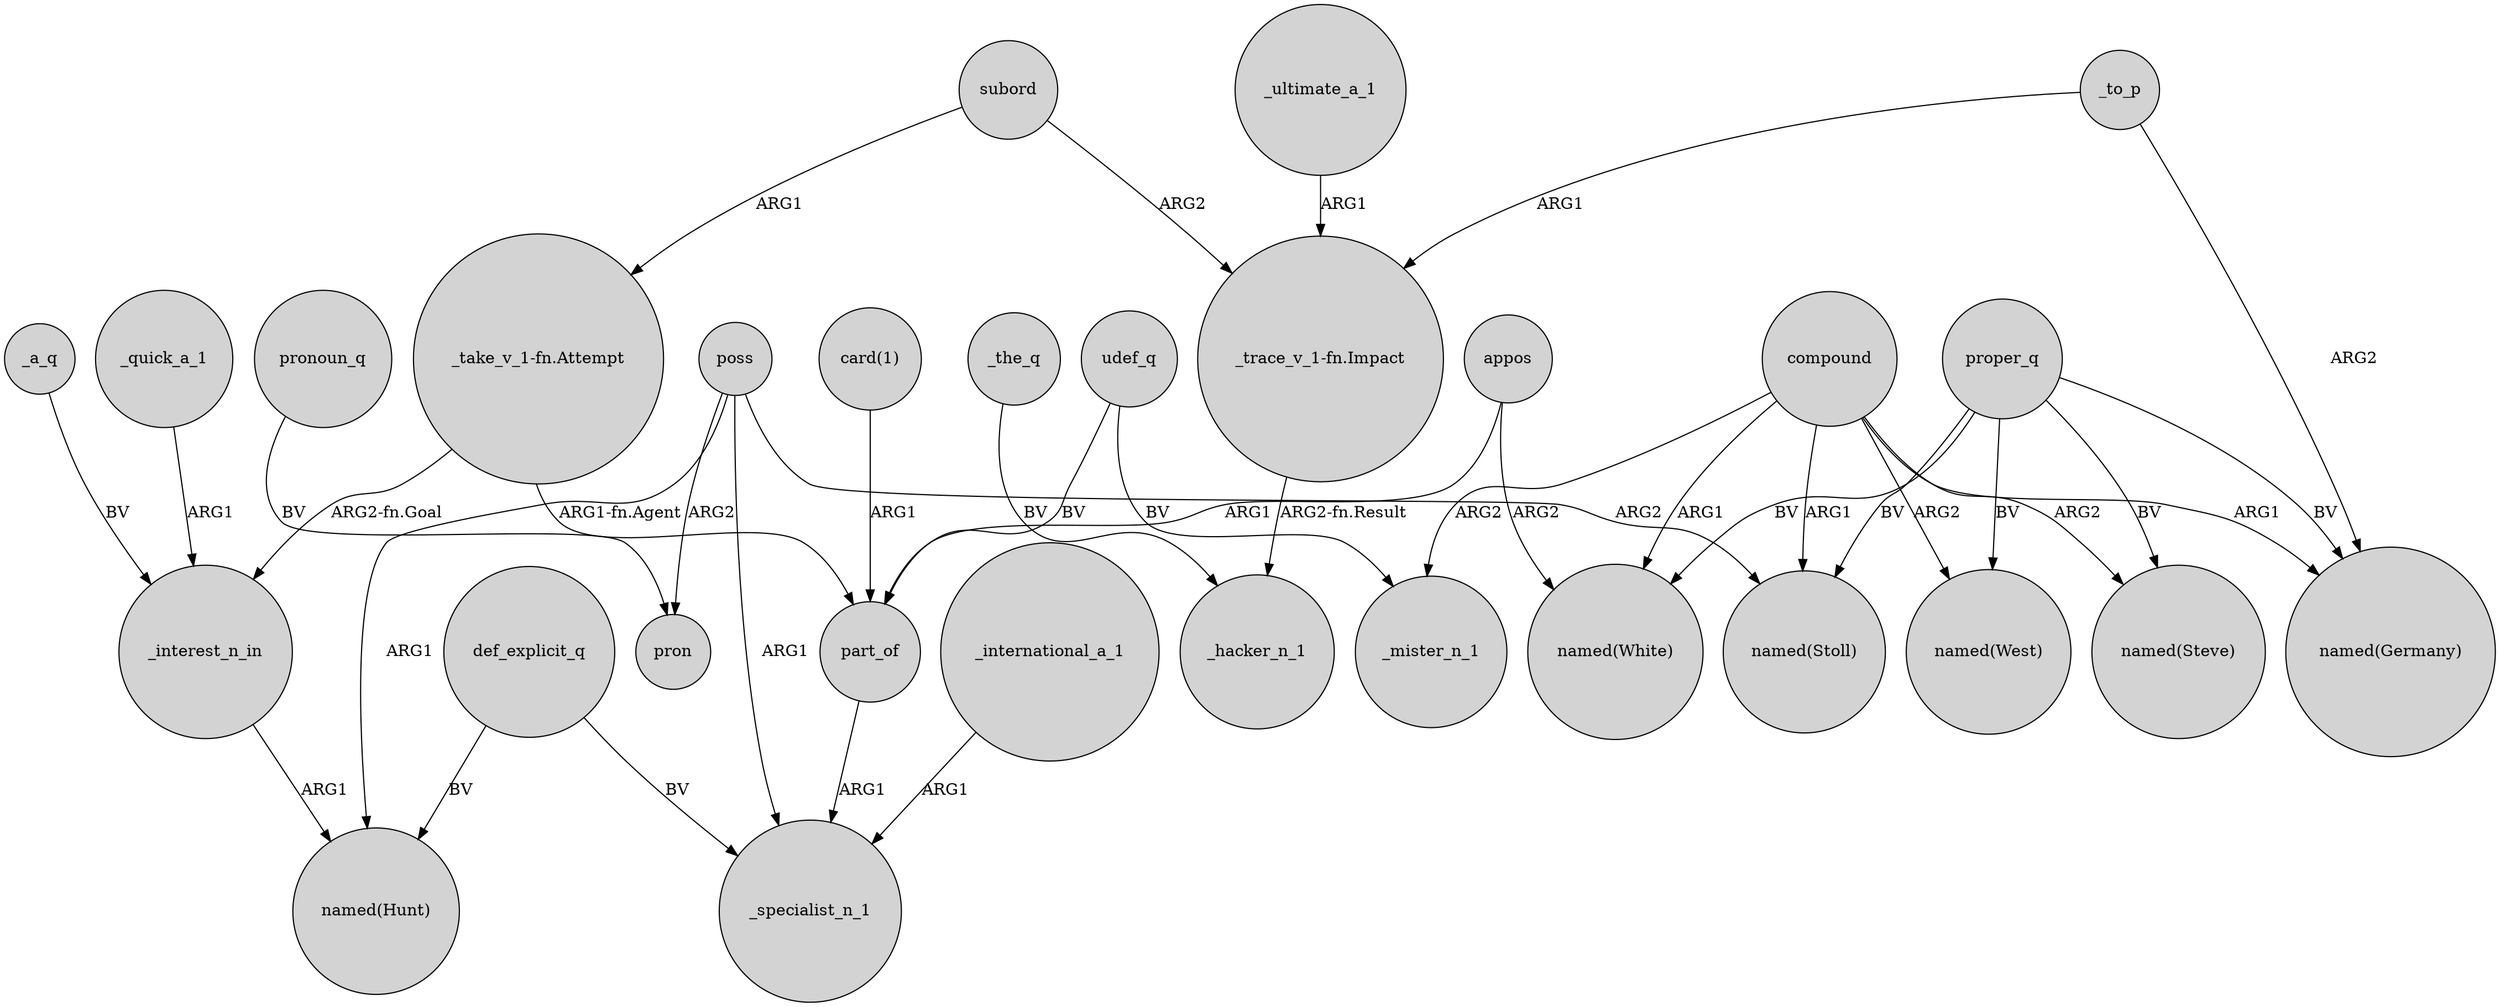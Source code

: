 digraph {
	node [shape=circle style=filled]
	compound -> _mister_n_1 [label=ARG2]
	appos -> "named(White)" [label=ARG2]
	udef_q -> part_of [label=BV]
	def_explicit_q -> _specialist_n_1 [label=BV]
	compound -> "named(Stoll)" [label=ARG1]
	part_of -> _specialist_n_1 [label=ARG1]
	_international_a_1 -> _specialist_n_1 [label=ARG1]
	compound -> "named(Steve)" [label=ARG2]
	_interest_n_in -> "named(Hunt)" [label=ARG1]
	_a_q -> _interest_n_in [label=BV]
	udef_q -> _mister_n_1 [label=BV]
	appos -> part_of [label=ARG1]
	"card(1)" -> part_of [label=ARG1]
	compound -> "named(White)" [label=ARG1]
	_the_q -> _hacker_n_1 [label=BV]
	pronoun_q -> pron [label=BV]
	poss -> pron [label=ARG2]
	compound -> "named(West)" [label=ARG2]
	poss -> "named(Hunt)" [label=ARG1]
	compound -> "named(Germany)" [label=ARG1]
	poss -> "named(Stoll)" [label=ARG2]
	"_take_v_1-fn.Attempt" -> _interest_n_in [label="ARG2-fn.Goal"]
	proper_q -> "named(West)" [label=BV]
	"_trace_v_1-fn.Impact" -> _hacker_n_1 [label="ARG2-fn.Result"]
	proper_q -> "named(White)" [label=BV]
	"_take_v_1-fn.Attempt" -> part_of [label="ARG1-fn.Agent"]
	_ultimate_a_1 -> "_trace_v_1-fn.Impact" [label=ARG1]
	_to_p -> "_trace_v_1-fn.Impact" [label=ARG1]
	_to_p -> "named(Germany)" [label=ARG2]
	poss -> _specialist_n_1 [label=ARG1]
	subord -> "_trace_v_1-fn.Impact" [label=ARG2]
	def_explicit_q -> "named(Hunt)" [label=BV]
	proper_q -> "named(Steve)" [label=BV]
	_quick_a_1 -> _interest_n_in [label=ARG1]
	subord -> "_take_v_1-fn.Attempt" [label=ARG1]
	proper_q -> "named(Stoll)" [label=BV]
	proper_q -> "named(Germany)" [label=BV]
}
